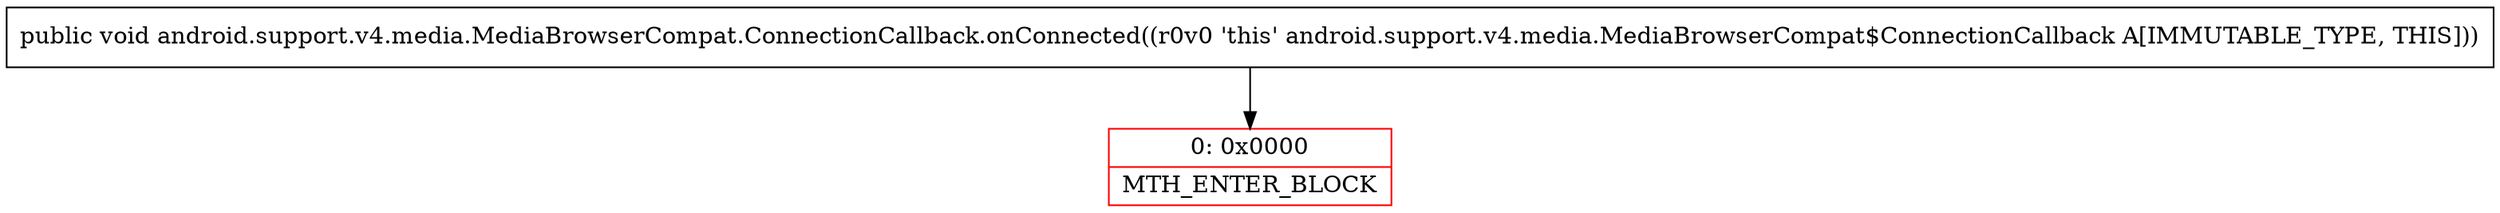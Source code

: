digraph "CFG forandroid.support.v4.media.MediaBrowserCompat.ConnectionCallback.onConnected()V" {
subgraph cluster_Region_105894177 {
label = "R(0)";
node [shape=record,color=blue];
}
Node_0 [shape=record,color=red,label="{0\:\ 0x0000|MTH_ENTER_BLOCK\l}"];
MethodNode[shape=record,label="{public void android.support.v4.media.MediaBrowserCompat.ConnectionCallback.onConnected((r0v0 'this' android.support.v4.media.MediaBrowserCompat$ConnectionCallback A[IMMUTABLE_TYPE, THIS])) }"];
MethodNode -> Node_0;
}

